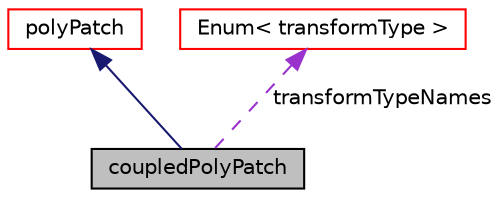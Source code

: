 digraph "coupledPolyPatch"
{
  bgcolor="transparent";
  edge [fontname="Helvetica",fontsize="10",labelfontname="Helvetica",labelfontsize="10"];
  node [fontname="Helvetica",fontsize="10",shape=record];
  Node1 [label="coupledPolyPatch",height=0.2,width=0.4,color="black", fillcolor="grey75", style="filled" fontcolor="black"];
  Node2 -> Node1 [dir="back",color="midnightblue",fontsize="10",style="solid",fontname="Helvetica"];
  Node2 [label="polyPatch",height=0.2,width=0.4,color="red",URL="$classFoam_1_1polyPatch.html",tooltip="A patch is a list of labels that address the faces in the global face list. "];
  Node3 -> Node1 [dir="back",color="darkorchid3",fontsize="10",style="dashed",label=" transformTypeNames" ,fontname="Helvetica"];
  Node3 [label="Enum\< transformType \>",height=0.2,width=0.4,color="red",URL="$classFoam_1_1Enum.html"];
}
